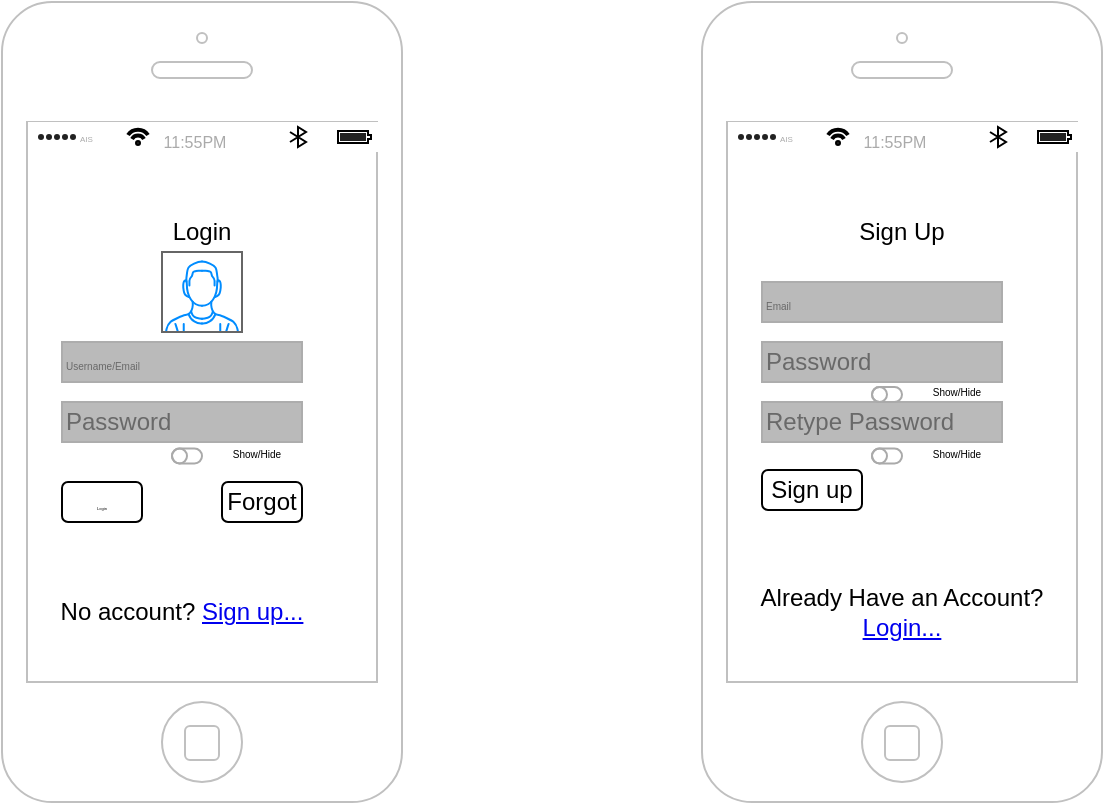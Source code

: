 <mxfile version="21.5.0" type="github" pages="2">
  <diagram name="Page-1" id="B1b4Kk_K3aIzqKwMmGGo">
    <mxGraphModel dx="1434" dy="782" grid="1" gridSize="10" guides="1" tooltips="1" connect="1" arrows="1" fold="1" page="1" pageScale="1" pageWidth="850" pageHeight="1100" math="0" shadow="0">
      <root>
        <mxCell id="0" />
        <mxCell id="1" parent="0" />
        <mxCell id="AiorEY5EYVlcGgDcvZ3l-1" value="" style="html=1;verticalLabelPosition=bottom;labelBackgroundColor=#ffffff;verticalAlign=top;shadow=0;dashed=0;strokeWidth=1;shape=mxgraph.ios7.misc.iphone;strokeColor=#c0c0c0;" parent="1" vertex="1">
          <mxGeometry x="210" y="150" width="200" height="400" as="geometry" />
        </mxCell>
        <mxCell id="AiorEY5EYVlcGgDcvZ3l-3" value="" style="html=1;strokeWidth=1;shadow=0;dashed=0;shape=mxgraph.ios7ui.appBar;fillColor=#ffffff;gradientColor=none;sketch=0;hachureGap=4;pointerEvents=0;" parent="1" vertex="1">
          <mxGeometry x="223" y="210.0" width="175" height="15" as="geometry" />
        </mxCell>
        <mxCell id="AiorEY5EYVlcGgDcvZ3l-4" value="&lt;div&gt;AIS&lt;/div&gt;" style="shape=rect;sketch=0;align=left;fontSize=8;spacingLeft=24;fontSize=4;fontColor=#aaaaaa;strokeColor=none;fillColor=none;spacingTop=4;hachureGap=4;pointerEvents=0;html=1;" parent="AiorEY5EYVlcGgDcvZ3l-3" vertex="1">
          <mxGeometry y="0.5" width="50" height="13" relative="1" as="geometry">
            <mxPoint y="-7" as="offset" />
          </mxGeometry>
        </mxCell>
        <mxCell id="AiorEY5EYVlcGgDcvZ3l-5" value="11:55PM" style="shape=rect;sketch=0;fontSize=8;fontColor=#aaaaaa;strokeColor=none;fillColor=none;spacingTop=4;hachureGap=4;pointerEvents=0;html=1;" parent="AiorEY5EYVlcGgDcvZ3l-3" vertex="1">
          <mxGeometry x="0.5" y="0.5" width="50" height="13" relative="1" as="geometry">
            <mxPoint x="-30" y="-6.5" as="offset" />
          </mxGeometry>
        </mxCell>
        <mxCell id="AiorEY5EYVlcGgDcvZ3l-7" value="Login" style="text;html=1;strokeColor=none;fillColor=none;align=center;verticalAlign=middle;whiteSpace=wrap;rounded=0;" parent="1" vertex="1">
          <mxGeometry x="280" y="250" width="60" height="30" as="geometry" />
        </mxCell>
        <mxCell id="AiorEY5EYVlcGgDcvZ3l-8" value="&lt;div align=&quot;left&quot;&gt;&lt;font style=&quot;font-size: 5px;&quot; color=&quot;#696969&quot;&gt;Username/Email&lt;/font&gt;&lt;font color=&quot;#696969&quot;&gt;&lt;br&gt;&lt;/font&gt;&lt;/div&gt;" style="rounded=0;whiteSpace=wrap;html=1;strokeColor=#ADADAD;gradientColor=none;fillColor=#BABABA;align=left;" parent="1" vertex="1">
          <mxGeometry x="240" y="320" width="120" height="20" as="geometry" />
        </mxCell>
        <mxCell id="AiorEY5EYVlcGgDcvZ3l-9" value="&lt;font color=&quot;#696969&quot;&gt;Password&lt;/font&gt;" style="rounded=0;whiteSpace=wrap;html=1;strokeColor=#ADADAD;gradientColor=none;fillColor=#BABABA;align=left;" parent="1" vertex="1">
          <mxGeometry x="240" y="350" width="120" height="20" as="geometry" />
        </mxCell>
        <mxCell id="AiorEY5EYVlcGgDcvZ3l-12" value="&lt;font style=&quot;font-size: 2px;&quot;&gt;Login&lt;/font&gt;" style="rounded=1;whiteSpace=wrap;html=1;" parent="1" vertex="1">
          <mxGeometry x="240" y="390" width="40" height="20" as="geometry" />
        </mxCell>
        <mxCell id="AiorEY5EYVlcGgDcvZ3l-15" value="Forgot" style="rounded=1;whiteSpace=wrap;html=1;" parent="1" vertex="1">
          <mxGeometry x="320" y="390" width="40" height="20" as="geometry" />
        </mxCell>
        <mxCell id="VrmbUzClfCKkQYE4ObG8-1" value="No account? &lt;a href=&quot;data:page/id,QofEGmKyUvnmnp4F5BND&quot;&gt;Sign up...&lt;/a&gt;" style="text;html=1;strokeColor=none;fillColor=none;align=center;verticalAlign=middle;whiteSpace=wrap;rounded=0;" parent="1" vertex="1">
          <mxGeometry x="220" y="440" width="160" height="30" as="geometry" />
        </mxCell>
        <mxCell id="_MKB6CZbyiuSc55Uqn0p-1" value="" style="html=1;verticalLabelPosition=bottom;labelBackgroundColor=#ffffff;verticalAlign=top;shadow=0;dashed=0;strokeWidth=1;shape=mxgraph.ios7ui.onOffButton;buttonState=off;strokeColor=#38D145;strokeColor2=#aaaaaa;fillColor=#38D145;fillColor2=#ffffff;" parent="1" vertex="1">
          <mxGeometry x="295" y="373.25" width="10" height="7.5" as="geometry" />
        </mxCell>
        <mxCell id="_MKB6CZbyiuSc55Uqn0p-2" value="&lt;font style=&quot;font-size: 5px;&quot;&gt;Show/Hide&lt;/font&gt;" style="text;html=1;strokeColor=none;fillColor=none;align=center;verticalAlign=middle;whiteSpace=wrap;rounded=0;" parent="1" vertex="1">
          <mxGeometry x="320" y="366.75" width="35" height="14" as="geometry" />
        </mxCell>
        <mxCell id="_MKB6CZbyiuSc55Uqn0p-3" value="" style="verticalLabelPosition=bottom;shadow=0;dashed=0;align=center;html=1;verticalAlign=top;strokeWidth=1;shape=mxgraph.mockup.containers.userMale;strokeColor=#666666;strokeColor2=#008cff;" parent="1" vertex="1">
          <mxGeometry x="290" y="275" width="40" height="40" as="geometry" />
        </mxCell>
        <mxCell id="PlXPI6t5cSmVgbVZGLcU-1" value="" style="html=1;verticalLabelPosition=bottom;labelBackgroundColor=#ffffff;verticalAlign=top;shadow=0;dashed=0;strokeWidth=1;shape=mxgraph.ios7.misc.iphone;strokeColor=#c0c0c0;" vertex="1" parent="1">
          <mxGeometry x="560" y="150" width="200" height="400" as="geometry" />
        </mxCell>
        <mxCell id="PlXPI6t5cSmVgbVZGLcU-2" value="" style="html=1;strokeWidth=1;shadow=0;dashed=0;shape=mxgraph.ios7ui.appBar;fillColor=#ffffff;gradientColor=none;sketch=0;hachureGap=4;pointerEvents=0;" vertex="1" parent="1">
          <mxGeometry x="573" y="210.0" width="175" height="15" as="geometry" />
        </mxCell>
        <mxCell id="PlXPI6t5cSmVgbVZGLcU-3" value="&lt;div&gt;AIS&lt;/div&gt;" style="shape=rect;sketch=0;align=left;fontSize=8;spacingLeft=24;fontSize=4;fontColor=#aaaaaa;strokeColor=none;fillColor=none;spacingTop=4;hachureGap=4;pointerEvents=0;html=1;" vertex="1" parent="PlXPI6t5cSmVgbVZGLcU-2">
          <mxGeometry y="0.5" width="50" height="13" relative="1" as="geometry">
            <mxPoint y="-7" as="offset" />
          </mxGeometry>
        </mxCell>
        <mxCell id="PlXPI6t5cSmVgbVZGLcU-4" value="11:55PM" style="shape=rect;sketch=0;fontSize=8;fontColor=#aaaaaa;strokeColor=none;fillColor=none;spacingTop=4;hachureGap=4;pointerEvents=0;html=1;" vertex="1" parent="PlXPI6t5cSmVgbVZGLcU-2">
          <mxGeometry x="0.5" y="0.5" width="50" height="13" relative="1" as="geometry">
            <mxPoint x="-30" y="-6.5" as="offset" />
          </mxGeometry>
        </mxCell>
        <mxCell id="PlXPI6t5cSmVgbVZGLcU-5" value="&lt;div&gt;Sign Up&lt;/div&gt;" style="text;html=1;strokeColor=none;fillColor=none;align=center;verticalAlign=middle;whiteSpace=wrap;rounded=0;" vertex="1" parent="1">
          <mxGeometry x="630" y="250" width="60" height="30" as="geometry" />
        </mxCell>
        <mxCell id="PlXPI6t5cSmVgbVZGLcU-6" value="&lt;div align=&quot;left&quot;&gt;&lt;font style=&quot;font-size: 5px;&quot; color=&quot;#696969&quot;&gt;Email&lt;/font&gt;&lt;font color=&quot;#696969&quot;&gt;&lt;br&gt;&lt;/font&gt;&lt;/div&gt;" style="rounded=0;whiteSpace=wrap;html=1;strokeColor=#ADADAD;gradientColor=none;fillColor=#BABABA;align=left;" vertex="1" parent="1">
          <mxGeometry x="590" y="290" width="120" height="20" as="geometry" />
        </mxCell>
        <mxCell id="PlXPI6t5cSmVgbVZGLcU-7" value="&lt;font color=&quot;#696969&quot;&gt;Retype Password&lt;br&gt;&lt;/font&gt;" style="rounded=0;whiteSpace=wrap;html=1;strokeColor=#ADADAD;gradientColor=none;fillColor=#BABABA;align=left;" vertex="1" parent="1">
          <mxGeometry x="590" y="350" width="120" height="20" as="geometry" />
        </mxCell>
        <mxCell id="PlXPI6t5cSmVgbVZGLcU-8" value="Sign up" style="rounded=1;whiteSpace=wrap;html=1;" vertex="1" parent="1">
          <mxGeometry x="590" y="384" width="50" height="20" as="geometry" />
        </mxCell>
        <mxCell id="PlXPI6t5cSmVgbVZGLcU-9" value="" style="html=1;verticalLabelPosition=bottom;labelBackgroundColor=#ffffff;verticalAlign=top;shadow=0;dashed=0;strokeWidth=1;shape=mxgraph.ios7ui.onOffButton;buttonState=off;strokeColor=#38D145;strokeColor2=#aaaaaa;fillColor=#38D145;fillColor2=#ffffff;" vertex="1" parent="1">
          <mxGeometry x="645" y="373.25" width="10" height="7.5" as="geometry" />
        </mxCell>
        <mxCell id="PlXPI6t5cSmVgbVZGLcU-10" value="&lt;font style=&quot;font-size: 5px;&quot;&gt;Show/Hide&lt;/font&gt;" style="text;html=1;strokeColor=none;fillColor=none;align=center;verticalAlign=middle;whiteSpace=wrap;rounded=0;" vertex="1" parent="1">
          <mxGeometry x="670" y="366.75" width="35" height="14" as="geometry" />
        </mxCell>
        <mxCell id="PlXPI6t5cSmVgbVZGLcU-11" value="&lt;div&gt;Already Have an Account?&lt;/div&gt;&lt;div&gt;&lt;a href=&quot;null&quot;&gt;Login...&lt;/a&gt;&lt;br&gt;&lt;/div&gt;" style="text;html=1;strokeColor=none;fillColor=none;align=center;verticalAlign=middle;whiteSpace=wrap;rounded=0;" vertex="1" parent="1">
          <mxGeometry x="580" y="440" width="160" height="30" as="geometry" />
        </mxCell>
        <mxCell id="PlXPI6t5cSmVgbVZGLcU-12" value="&lt;font color=&quot;#696969&quot;&gt;Password&lt;/font&gt;" style="rounded=0;whiteSpace=wrap;html=1;strokeColor=#ADADAD;gradientColor=none;fillColor=#BABABA;align=left;" vertex="1" parent="1">
          <mxGeometry x="590" y="320" width="120" height="20" as="geometry" />
        </mxCell>
        <mxCell id="PlXPI6t5cSmVgbVZGLcU-13" value="" style="html=1;verticalLabelPosition=bottom;labelBackgroundColor=#ffffff;verticalAlign=top;shadow=0;dashed=0;strokeWidth=1;shape=mxgraph.ios7ui.onOffButton;buttonState=off;strokeColor=#38D145;strokeColor2=#aaaaaa;fillColor=#38D145;fillColor2=#ffffff;" vertex="1" parent="1">
          <mxGeometry x="645" y="342.5" width="10" height="7.5" as="geometry" />
        </mxCell>
        <mxCell id="PlXPI6t5cSmVgbVZGLcU-14" value="&lt;font style=&quot;font-size: 5px;&quot;&gt;Show/Hide&lt;/font&gt;" style="text;html=1;strokeColor=none;fillColor=none;align=center;verticalAlign=middle;whiteSpace=wrap;rounded=0;" vertex="1" parent="1">
          <mxGeometry x="670" y="336" width="35" height="14" as="geometry" />
        </mxCell>
      </root>
    </mxGraphModel>
  </diagram>
  <diagram id="QofEGmKyUvnmnp4F5BND" name="Page-2">
    <mxGraphModel dx="1434" dy="782" grid="1" gridSize="10" guides="1" tooltips="1" connect="1" arrows="1" fold="1" page="1" pageScale="1" pageWidth="850" pageHeight="1100" math="0" shadow="0">
      <root>
        <mxCell id="0" />
        <mxCell id="1" parent="0" />
        <mxCell id="nNPtd8aBsyoqaADxjZ4j-1" value="" style="html=1;verticalLabelPosition=bottom;labelBackgroundColor=#ffffff;verticalAlign=top;shadow=0;dashed=0;strokeWidth=1;shape=mxgraph.ios7.misc.iphone;strokeColor=#c0c0c0;" parent="1" vertex="1">
          <mxGeometry x="210" y="150" width="200" height="400" as="geometry" />
        </mxCell>
        <mxCell id="nNPtd8aBsyoqaADxjZ4j-2" value="" style="html=1;strokeWidth=1;shadow=0;dashed=0;shape=mxgraph.ios7ui.appBar;fillColor=#ffffff;gradientColor=none;sketch=0;hachureGap=4;pointerEvents=0;" parent="1" vertex="1">
          <mxGeometry x="223" y="210.0" width="175" height="15" as="geometry" />
        </mxCell>
        <mxCell id="nNPtd8aBsyoqaADxjZ4j-3" value="&lt;div&gt;AIS&lt;/div&gt;" style="shape=rect;sketch=0;align=left;fontSize=8;spacingLeft=24;fontSize=4;fontColor=#aaaaaa;strokeColor=none;fillColor=none;spacingTop=4;hachureGap=4;pointerEvents=0;html=1;" parent="nNPtd8aBsyoqaADxjZ4j-2" vertex="1">
          <mxGeometry y="0.5" width="50" height="13" relative="1" as="geometry">
            <mxPoint y="-7" as="offset" />
          </mxGeometry>
        </mxCell>
        <mxCell id="nNPtd8aBsyoqaADxjZ4j-4" value="11:55PM" style="shape=rect;sketch=0;fontSize=8;fontColor=#aaaaaa;strokeColor=none;fillColor=none;spacingTop=4;hachureGap=4;pointerEvents=0;html=1;" parent="nNPtd8aBsyoqaADxjZ4j-2" vertex="1">
          <mxGeometry x="0.5" y="0.5" width="50" height="13" relative="1" as="geometry">
            <mxPoint x="-30" y="-6.5" as="offset" />
          </mxGeometry>
        </mxCell>
        <mxCell id="nNPtd8aBsyoqaADxjZ4j-5" value="&lt;div&gt;Sign Up&lt;/div&gt;" style="text;html=1;strokeColor=none;fillColor=none;align=center;verticalAlign=middle;whiteSpace=wrap;rounded=0;" parent="1" vertex="1">
          <mxGeometry x="280" y="250" width="60" height="30" as="geometry" />
        </mxCell>
        <mxCell id="nNPtd8aBsyoqaADxjZ4j-6" value="&lt;div align=&quot;left&quot;&gt;&lt;font style=&quot;font-size: 5px;&quot; color=&quot;#696969&quot;&gt;Email&lt;/font&gt;&lt;font color=&quot;#696969&quot;&gt;&lt;br&gt;&lt;/font&gt;&lt;/div&gt;" style="rounded=0;whiteSpace=wrap;html=1;strokeColor=#ADADAD;gradientColor=none;fillColor=#BABABA;align=left;" parent="1" vertex="1">
          <mxGeometry x="240" y="290" width="120" height="20" as="geometry" />
        </mxCell>
        <mxCell id="nNPtd8aBsyoqaADxjZ4j-7" value="&lt;font color=&quot;#696969&quot;&gt;Retype Password&lt;br&gt;&lt;/font&gt;" style="rounded=0;whiteSpace=wrap;html=1;strokeColor=#ADADAD;gradientColor=none;fillColor=#BABABA;align=left;" parent="1" vertex="1">
          <mxGeometry x="240" y="350" width="120" height="20" as="geometry" />
        </mxCell>
        <mxCell id="nNPtd8aBsyoqaADxjZ4j-8" value="Sign up" style="rounded=1;whiteSpace=wrap;html=1;" parent="1" vertex="1">
          <mxGeometry x="240" y="384" width="50" height="20" as="geometry" />
        </mxCell>
        <mxCell id="nNPtd8aBsyoqaADxjZ4j-9" value="" style="html=1;verticalLabelPosition=bottom;labelBackgroundColor=#ffffff;verticalAlign=top;shadow=0;dashed=0;strokeWidth=1;shape=mxgraph.ios7ui.onOffButton;buttonState=off;strokeColor=#38D145;strokeColor2=#aaaaaa;fillColor=#38D145;fillColor2=#ffffff;" parent="1" vertex="1">
          <mxGeometry x="295" y="373.25" width="10" height="7.5" as="geometry" />
        </mxCell>
        <mxCell id="nNPtd8aBsyoqaADxjZ4j-11" value="&lt;font style=&quot;font-size: 5px;&quot;&gt;Show/Hide&lt;/font&gt;" style="text;html=1;strokeColor=none;fillColor=none;align=center;verticalAlign=middle;whiteSpace=wrap;rounded=0;" parent="1" vertex="1">
          <mxGeometry x="320" y="366.75" width="35" height="14" as="geometry" />
        </mxCell>
        <mxCell id="tKPiHIES2GfdTVbbfaAv-1" value="&lt;div&gt;Already Have an Account?&lt;/div&gt;&lt;div&gt;&lt;a href=&quot;data:page/id,B1b4Kk_K3aIzqKwMmGGo&quot;&gt;Login...&lt;/a&gt;&lt;br&gt;&lt;/div&gt;" style="text;html=1;strokeColor=none;fillColor=none;align=center;verticalAlign=middle;whiteSpace=wrap;rounded=0;" parent="1" vertex="1">
          <mxGeometry x="230" y="440" width="160" height="30" as="geometry" />
        </mxCell>
        <mxCell id="tKPiHIES2GfdTVbbfaAv-2" value="&lt;font color=&quot;#696969&quot;&gt;Password&lt;/font&gt;" style="rounded=0;whiteSpace=wrap;html=1;strokeColor=#ADADAD;gradientColor=none;fillColor=#BABABA;align=left;" parent="1" vertex="1">
          <mxGeometry x="240" y="320" width="120" height="20" as="geometry" />
        </mxCell>
        <mxCell id="FhanYxhWiHUCCw9zTMnb-1" value="" style="html=1;verticalLabelPosition=bottom;labelBackgroundColor=#ffffff;verticalAlign=top;shadow=0;dashed=0;strokeWidth=1;shape=mxgraph.ios7ui.onOffButton;buttonState=off;strokeColor=#38D145;strokeColor2=#aaaaaa;fillColor=#38D145;fillColor2=#ffffff;" parent="1" vertex="1">
          <mxGeometry x="295" y="342.5" width="10" height="7.5" as="geometry" />
        </mxCell>
        <mxCell id="FhanYxhWiHUCCw9zTMnb-2" value="&lt;font style=&quot;font-size: 5px;&quot;&gt;Show/Hide&lt;/font&gt;" style="text;html=1;strokeColor=none;fillColor=none;align=center;verticalAlign=middle;whiteSpace=wrap;rounded=0;" parent="1" vertex="1">
          <mxGeometry x="320" y="336" width="35" height="14" as="geometry" />
        </mxCell>
      </root>
    </mxGraphModel>
  </diagram>
</mxfile>
